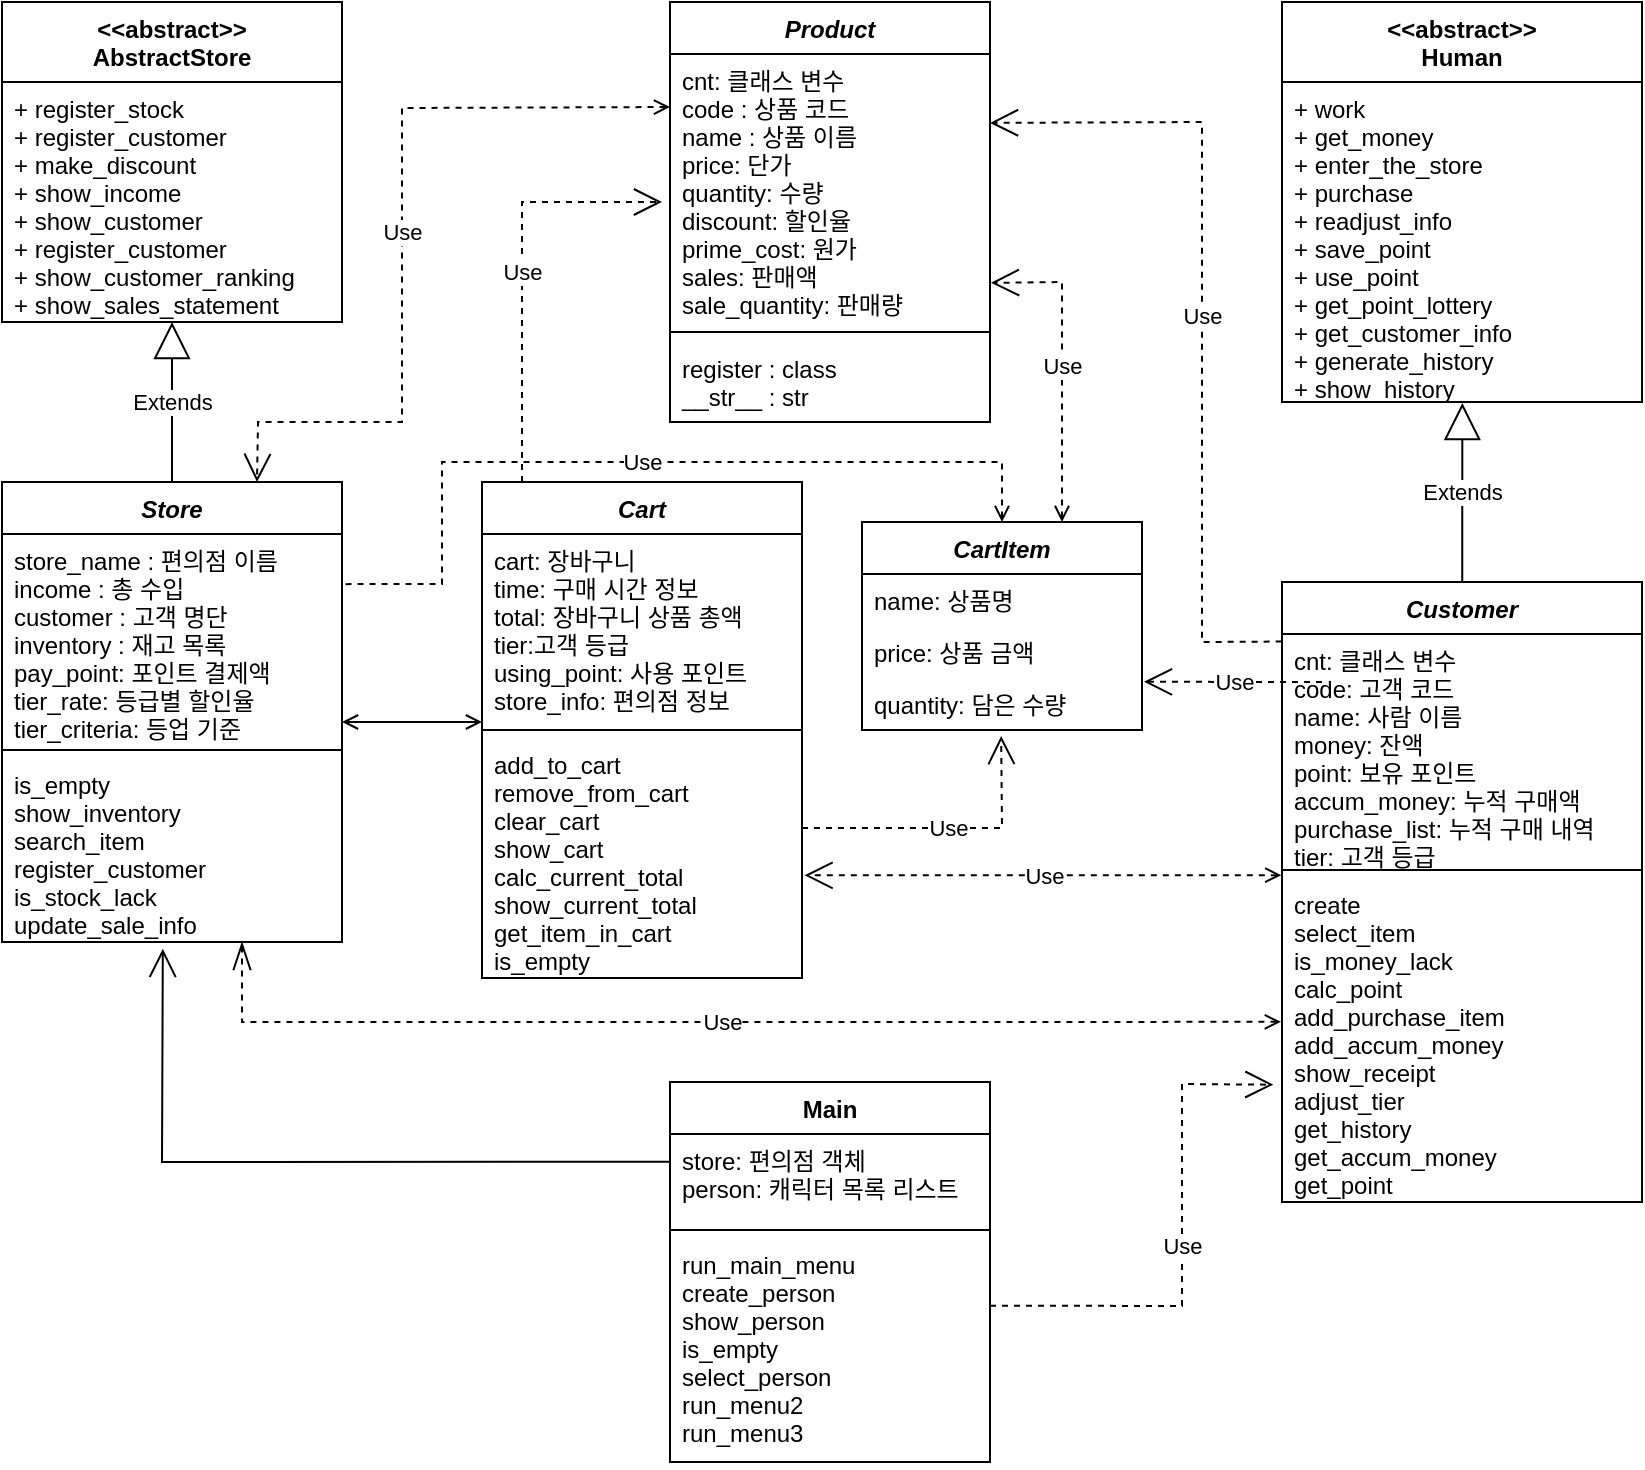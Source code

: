 <mxfile version="18.0.8" type="device"><diagram id="C5RBs43oDa-KdzZeNtuy" name="Page-1"><mxGraphModel dx="1221" dy="644" grid="1" gridSize="10" guides="1" tooltips="1" connect="1" arrows="1" fold="1" page="1" pageScale="1" pageWidth="827" pageHeight="1169" math="0" shadow="0"><root><mxCell id="WIyWlLk6GJQsqaUBKTNV-0"/><mxCell id="WIyWlLk6GJQsqaUBKTNV-1" parent="WIyWlLk6GJQsqaUBKTNV-0"/><mxCell id="zkfFHV4jXpPFQw0GAbJ--13" value="Product&#10;" style="swimlane;fontStyle=3;align=center;verticalAlign=top;childLayout=stackLayout;horizontal=1;startSize=26;horizontalStack=0;resizeParent=1;resizeLast=0;collapsible=1;marginBottom=0;rounded=0;shadow=0;strokeWidth=1;" parent="WIyWlLk6GJQsqaUBKTNV-1" vertex="1"><mxGeometry x="334" y="60" width="160" height="210" as="geometry"><mxRectangle x="310" y="70" width="170" height="26" as="alternateBounds"/></mxGeometry></mxCell><mxCell id="zkfFHV4jXpPFQw0GAbJ--14" value="cnt: 클래스 변수&#10;code : 상품 코드&#10;name : 상품 이름&#10;price: 단가&#10;quantity: 수량&#10;discount: 할인율&#10;prime_cost: 원가&#10;sales: 판매액&#10;sale_quantity: 판매량" style="text;align=left;verticalAlign=top;spacingLeft=4;spacingRight=4;overflow=hidden;rotatable=0;points=[[0,0.5],[1,0.5]];portConstraint=eastwest;" parent="zkfFHV4jXpPFQw0GAbJ--13" vertex="1"><mxGeometry y="26" width="160" height="134" as="geometry"/></mxCell><mxCell id="zkfFHV4jXpPFQw0GAbJ--15" value="" style="line;html=1;strokeWidth=1;align=left;verticalAlign=middle;spacingTop=-1;spacingLeft=3;spacingRight=3;rotatable=0;labelPosition=right;points=[];portConstraint=eastwest;" parent="zkfFHV4jXpPFQw0GAbJ--13" vertex="1"><mxGeometry y="160" width="160" height="10" as="geometry"/></mxCell><mxCell id="6T9M2OvtMOSfj0xz7LyZ-2" value="register : class&#10;__str__ : str" style="text;align=left;verticalAlign=top;spacingLeft=4;spacingRight=4;overflow=hidden;rotatable=0;points=[[0,0.5],[1,0.5]];portConstraint=eastwest;" parent="zkfFHV4jXpPFQw0GAbJ--13" vertex="1"><mxGeometry y="170" width="160" height="40" as="geometry"/></mxCell><mxCell id="prtnlIchYFD5RYVP2SHa-0" value="Store" style="swimlane;fontStyle=3;align=center;verticalAlign=top;childLayout=stackLayout;horizontal=1;startSize=26;horizontalStack=0;resizeParent=1;resizeLast=0;collapsible=1;marginBottom=0;rounded=0;shadow=0;strokeWidth=1;" parent="WIyWlLk6GJQsqaUBKTNV-1" vertex="1"><mxGeometry y="300" width="170" height="230" as="geometry"><mxRectangle x="230" y="140" width="160" height="26" as="alternateBounds"/></mxGeometry></mxCell><mxCell id="prtnlIchYFD5RYVP2SHa-1" value="store_name : 편의점 이름&#10;income : 총 수입&#10;customer : 고객 명단&#10;inventory : 재고 목록&#10;pay_point: 포인트 결제액&#10;tier_rate: 등급별 할인율&#10;tier_criteria: 등업 기준" style="text;align=left;verticalAlign=top;spacingLeft=4;spacingRight=4;overflow=hidden;rotatable=0;points=[[0,0.5],[1,0.5]];portConstraint=eastwest;" parent="prtnlIchYFD5RYVP2SHa-0" vertex="1"><mxGeometry y="26" width="170" height="104" as="geometry"/></mxCell><mxCell id="prtnlIchYFD5RYVP2SHa-4" value="" style="line;html=1;strokeWidth=1;align=left;verticalAlign=middle;spacingTop=-1;spacingLeft=3;spacingRight=3;rotatable=0;labelPosition=right;points=[];portConstraint=eastwest;" parent="prtnlIchYFD5RYVP2SHa-0" vertex="1"><mxGeometry y="130" width="170" height="8" as="geometry"/></mxCell><mxCell id="prtnlIchYFD5RYVP2SHa-5" value="is_empty&#10;show_inventory&#10;search_item &#10;register_customer&#10;is_stock_lack&#10;update_sale_info " style="text;align=left;verticalAlign=top;spacingLeft=4;spacingRight=4;overflow=hidden;rotatable=0;points=[[0,0.5],[1,0.5]];portConstraint=eastwest;" parent="prtnlIchYFD5RYVP2SHa-0" vertex="1"><mxGeometry y="138" width="170" height="92" as="geometry"/></mxCell><mxCell id="prtnlIchYFD5RYVP2SHa-6" value="Main" style="swimlane;fontStyle=1;align=center;verticalAlign=top;childLayout=stackLayout;horizontal=1;startSize=26;horizontalStack=0;resizeParent=1;resizeParentMax=0;resizeLast=0;collapsible=1;marginBottom=0;" parent="WIyWlLk6GJQsqaUBKTNV-1" vertex="1"><mxGeometry x="334" y="600" width="160" height="190" as="geometry"/></mxCell><mxCell id="prtnlIchYFD5RYVP2SHa-7" value="store: 편의점 객체&#10;person: 캐릭터 목록 리스트" style="text;strokeColor=none;fillColor=none;align=left;verticalAlign=top;spacingLeft=4;spacingRight=4;overflow=hidden;rotatable=0;points=[[0,0.5],[1,0.5]];portConstraint=eastwest;" parent="prtnlIchYFD5RYVP2SHa-6" vertex="1"><mxGeometry y="26" width="160" height="44" as="geometry"/></mxCell><mxCell id="prtnlIchYFD5RYVP2SHa-8" value="" style="line;strokeWidth=1;fillColor=none;align=left;verticalAlign=middle;spacingTop=-1;spacingLeft=3;spacingRight=3;rotatable=0;labelPosition=right;points=[];portConstraint=eastwest;" parent="prtnlIchYFD5RYVP2SHa-6" vertex="1"><mxGeometry y="70" width="160" height="8" as="geometry"/></mxCell><mxCell id="prtnlIchYFD5RYVP2SHa-9" value="run_main_menu&#10;create_person&#10;show_person&#10;is_empty&#10;select_person&#10;run_menu2&#10;run_menu3" style="text;strokeColor=none;fillColor=none;align=left;verticalAlign=top;spacingLeft=4;spacingRight=4;overflow=hidden;rotatable=0;points=[[0,0.5],[1,0.5]];portConstraint=eastwest;" parent="prtnlIchYFD5RYVP2SHa-6" vertex="1"><mxGeometry y="78" width="160" height="112" as="geometry"/></mxCell><mxCell id="X9o_1f13eaMJkz-qMUAw-1" value="&lt;&lt;abstract&gt;&gt;&#10;AbstractStore" style="swimlane;fontStyle=1;childLayout=stackLayout;horizontal=1;startSize=40;fillColor=none;horizontalStack=0;resizeParent=1;resizeParentMax=0;resizeLast=0;collapsible=1;marginBottom=0;fontFamily=Helvetica;" parent="WIyWlLk6GJQsqaUBKTNV-1" vertex="1"><mxGeometry y="60" width="170" height="160" as="geometry"/></mxCell><mxCell id="X9o_1f13eaMJkz-qMUAw-2" value="+ register_stock&#10;+ register_customer&#10;+ make_discount&#10;+ show_income&#10;+ show_customer&#10;+ register_customer&#10;+ show_customer_ranking&#10;+ show_sales_statement" style="text;strokeColor=none;fillColor=none;align=left;verticalAlign=top;spacingLeft=4;spacingRight=4;overflow=hidden;rotatable=0;points=[[0,0.5],[1,0.5]];portConstraint=eastwest;" parent="X9o_1f13eaMJkz-qMUAw-1" vertex="1"><mxGeometry y="40" width="170" height="120" as="geometry"/></mxCell><mxCell id="X9o_1f13eaMJkz-qMUAw-0" value="Extends" style="endArrow=block;endSize=16;endFill=0;html=1;rounded=0;exitX=0.5;exitY=0;exitDx=0;exitDy=0;" parent="WIyWlLk6GJQsqaUBKTNV-1" source="prtnlIchYFD5RYVP2SHa-0" target="X9o_1f13eaMJkz-qMUAw-2" edge="1"><mxGeometry width="160" relative="1" as="geometry"><mxPoint x="159.5" y="240" as="sourcePoint"/><mxPoint x="175.51" y="183.536" as="targetPoint"/></mxGeometry></mxCell><mxCell id="X9o_1f13eaMJkz-qMUAw-5" value="&lt;&lt;abstract&gt;&gt;&#10;Human" style="swimlane;fontStyle=1;childLayout=stackLayout;horizontal=1;startSize=40;fillColor=none;horizontalStack=0;resizeParent=1;resizeParentMax=0;resizeLast=0;collapsible=1;marginBottom=0;" parent="WIyWlLk6GJQsqaUBKTNV-1" vertex="1"><mxGeometry x="640" y="60" width="180" height="200" as="geometry"/></mxCell><mxCell id="X9o_1f13eaMJkz-qMUAw-6" value="+ work&#10;+ get_money&#10;+ enter_the_store&#10;+ purchase&#10;+ readjust_info&#10;+ save_point&#10;+ use_point&#10;+ get_point_lottery&#10;+ get_customer_info&#10;+ generate_history&#10;+ show_history" style="text;strokeColor=none;fillColor=none;align=left;verticalAlign=top;spacingLeft=4;spacingRight=4;overflow=hidden;rotatable=0;points=[[0,0.5],[1,0.5]];portConstraint=eastwest;" parent="X9o_1f13eaMJkz-qMUAw-5" vertex="1"><mxGeometry y="40" width="180" height="160" as="geometry"/></mxCell><mxCell id="X9o_1f13eaMJkz-qMUAw-9" value="Extends" style="endArrow=block;endSize=16;endFill=0;html=1;rounded=0;entryX=0.501;entryY=1.003;entryDx=0;entryDy=0;entryPerimeter=0;" parent="WIyWlLk6GJQsqaUBKTNV-1" target="X9o_1f13eaMJkz-qMUAw-6" edge="1" source="zkfFHV4jXpPFQw0GAbJ--0"><mxGeometry width="160" relative="1" as="geometry"><mxPoint x="680" y="320" as="sourcePoint"/><mxPoint x="711" y="200" as="targetPoint"/></mxGeometry></mxCell><mxCell id="X9o_1f13eaMJkz-qMUAw-10" value="" style="endArrow=open;endFill=1;endSize=12;html=1;rounded=0;entryX=0.473;entryY=1.037;entryDx=0;entryDy=0;entryPerimeter=0;exitX=-0.002;exitY=0.315;exitDx=0;exitDy=0;exitPerimeter=0;" parent="WIyWlLk6GJQsqaUBKTNV-1" source="prtnlIchYFD5RYVP2SHa-7" target="prtnlIchYFD5RYVP2SHa-5" edge="1"><mxGeometry width="160" relative="1" as="geometry"><mxPoint x="330" y="648" as="sourcePoint"/><mxPoint x="160" y="430" as="targetPoint"/><Array as="points"><mxPoint x="80" y="640"/></Array></mxGeometry></mxCell><mxCell id="X9o_1f13eaMJkz-qMUAw-11" value="Use" style="endArrow=open;endSize=12;dashed=1;html=1;rounded=0;entryX=0.75;entryY=0;entryDx=0;entryDy=0;exitX=0;exitY=0.25;exitDx=0;exitDy=0;startArrow=open;startFill=0;" parent="WIyWlLk6GJQsqaUBKTNV-1" source="zkfFHV4jXpPFQw0GAbJ--13" target="prtnlIchYFD5RYVP2SHa-0" edge="1"><mxGeometry width="160" relative="1" as="geometry"><mxPoint x="330" y="280" as="sourcePoint"/><mxPoint x="490" y="280" as="targetPoint"/><Array as="points"><mxPoint x="200" y="113"/><mxPoint x="200" y="270"/><mxPoint x="128" y="270"/></Array></mxGeometry></mxCell><mxCell id="X9o_1f13eaMJkz-qMUAw-13" value="Use" style="endArrow=open;endSize=12;dashed=1;html=1;rounded=0;exitX=-0.001;exitY=0.033;exitDx=0;exitDy=0;exitPerimeter=0;entryX=1;entryY=0.257;entryDx=0;entryDy=0;entryPerimeter=0;" parent="WIyWlLk6GJQsqaUBKTNV-1" source="zkfFHV4jXpPFQw0GAbJ--1" target="zkfFHV4jXpPFQw0GAbJ--14" edge="1"><mxGeometry width="160" relative="1" as="geometry"><mxPoint x="330" y="280" as="sourcePoint"/><mxPoint x="500" y="120" as="targetPoint"/><Array as="points"><mxPoint x="600" y="380"/><mxPoint x="600" y="120"/></Array></mxGeometry></mxCell><mxCell id="X9o_1f13eaMJkz-qMUAw-14" value="Use" style="endArrow=open;endSize=12;dashed=1;html=1;rounded=0;exitX=-0.002;exitY=0.825;exitDx=0;exitDy=0;entryX=1.008;entryY=0.572;entryDx=0;entryDy=0;exitPerimeter=0;entryPerimeter=0;endFill=0;startArrow=open;startFill=0;" parent="WIyWlLk6GJQsqaUBKTNV-1" source="zkfFHV4jXpPFQw0GAbJ--4" edge="1" target="uXKLe2gCRlUiqHhGGjap-7"><mxGeometry width="160" relative="1" as="geometry"><mxPoint x="540" y="315" as="sourcePoint"/><mxPoint x="220" y="315.0" as="targetPoint"/></mxGeometry></mxCell><mxCell id="X9o_1f13eaMJkz-qMUAw-15" value="Use" style="endArrow=open;endSize=12;dashed=1;html=1;rounded=0;exitX=1;exitY=0.302;exitDx=0;exitDy=0;exitPerimeter=0;entryX=-0.024;entryY=0.638;entryDx=0;entryDy=0;entryPerimeter=0;" parent="WIyWlLk6GJQsqaUBKTNV-1" source="prtnlIchYFD5RYVP2SHa-9" target="zkfFHV4jXpPFQw0GAbJ--5" edge="1"><mxGeometry width="160" relative="1" as="geometry"><mxPoint x="330" y="280" as="sourcePoint"/><mxPoint x="630" y="600" as="targetPoint"/><Array as="points"><mxPoint x="590" y="712"/><mxPoint x="590" y="601"/></Array></mxGeometry></mxCell><mxCell id="zkfFHV4jXpPFQw0GAbJ--0" value="Customer" style="swimlane;fontStyle=3;align=center;verticalAlign=top;childLayout=stackLayout;horizontal=1;startSize=26;horizontalStack=0;resizeParent=1;resizeLast=0;collapsible=1;marginBottom=0;rounded=0;shadow=0;strokeWidth=1;" parent="WIyWlLk6GJQsqaUBKTNV-1" vertex="1"><mxGeometry x="640" y="350" width="180" height="310" as="geometry"><mxRectangle x="230" y="140" width="160" height="26" as="alternateBounds"/></mxGeometry></mxCell><mxCell id="zkfFHV4jXpPFQw0GAbJ--1" value="cnt: 클래스 변수&#10;code: 고객 코드&#10;name: 사람 이름&#10;money: 잔액&#10;point: 보유 포인트&#10;accum_money: 누적 구매액&#10;purchase_list: 누적 구매 내역&#10;tier: 고객 등급" style="text;align=left;verticalAlign=top;spacingLeft=4;spacingRight=4;overflow=hidden;rotatable=0;points=[[0,0.5],[1,0.5]];portConstraint=eastwest;" parent="zkfFHV4jXpPFQw0GAbJ--0" vertex="1"><mxGeometry y="26" width="180" height="114" as="geometry"/></mxCell><mxCell id="zkfFHV4jXpPFQw0GAbJ--4" value="" style="line;html=1;strokeWidth=1;align=left;verticalAlign=middle;spacingTop=-1;spacingLeft=3;spacingRight=3;rotatable=0;labelPosition=right;points=[];portConstraint=eastwest;" parent="zkfFHV4jXpPFQw0GAbJ--0" vertex="1"><mxGeometry y="140" width="180" height="8" as="geometry"/></mxCell><mxCell id="zkfFHV4jXpPFQw0GAbJ--5" value="create&#10;select_item&#10;is_money_lack&#10;calc_point &#10;add_purchase_item&#10;add_accum_money&#10;show_receipt        &#10;adjust_tier&#10;get_history        &#10;get_accum_money        &#10;get_point" style="text;align=left;verticalAlign=top;spacingLeft=4;spacingRight=4;overflow=hidden;rotatable=0;points=[[0,0.5],[1,0.5]];portConstraint=eastwest;" parent="zkfFHV4jXpPFQw0GAbJ--0" vertex="1"><mxGeometry y="148" width="180" height="162" as="geometry"/></mxCell><mxCell id="uXKLe2gCRlUiqHhGGjap-4" value="Cart" style="swimlane;fontStyle=3;align=center;verticalAlign=top;childLayout=stackLayout;horizontal=1;startSize=26;horizontalStack=0;resizeParent=1;resizeParentMax=0;resizeLast=0;collapsible=1;marginBottom=0;" vertex="1" parent="WIyWlLk6GJQsqaUBKTNV-1"><mxGeometry x="240" y="300" width="160" height="248" as="geometry"/></mxCell><mxCell id="uXKLe2gCRlUiqHhGGjap-5" value="cart: 장바구니&#10;time: 구매 시간 정보&#10;total: 장바구니 상품 총액&#10;tier:고객 등급&#10;using_point: 사용 포인트&#10;store_info: 편의점 정보" style="text;strokeColor=none;fillColor=none;align=left;verticalAlign=top;spacingLeft=4;spacingRight=4;overflow=hidden;rotatable=0;points=[[0,0.5],[1,0.5]];portConstraint=eastwest;" vertex="1" parent="uXKLe2gCRlUiqHhGGjap-4"><mxGeometry y="26" width="160" height="94" as="geometry"/></mxCell><mxCell id="uXKLe2gCRlUiqHhGGjap-6" value="" style="line;strokeWidth=1;fillColor=none;align=left;verticalAlign=middle;spacingTop=-1;spacingLeft=3;spacingRight=3;rotatable=0;labelPosition=right;points=[];portConstraint=eastwest;" vertex="1" parent="uXKLe2gCRlUiqHhGGjap-4"><mxGeometry y="120" width="160" height="8" as="geometry"/></mxCell><mxCell id="uXKLe2gCRlUiqHhGGjap-7" value="add_to_cart&#10;remove_from_cart&#10;clear_cart&#10;show_cart&#10;calc_current_total&#10;show_current_total&#10;get_item_in_cart&#10;is_empty" style="text;strokeColor=none;fillColor=none;align=left;verticalAlign=top;spacingLeft=4;spacingRight=4;overflow=hidden;rotatable=0;points=[[0,0.5],[1,0.5]];portConstraint=eastwest;" vertex="1" parent="uXKLe2gCRlUiqHhGGjap-4"><mxGeometry y="128" width="160" height="120" as="geometry"/></mxCell><mxCell id="uXKLe2gCRlUiqHhGGjap-8" value="CartItem" style="swimlane;fontStyle=3;childLayout=stackLayout;horizontal=1;startSize=26;fillColor=none;horizontalStack=0;resizeParent=1;resizeParentMax=0;resizeLast=0;collapsible=1;marginBottom=0;" vertex="1" parent="WIyWlLk6GJQsqaUBKTNV-1"><mxGeometry x="430" y="320" width="140" height="104" as="geometry"/></mxCell><mxCell id="uXKLe2gCRlUiqHhGGjap-9" value="name: 상품명" style="text;strokeColor=none;fillColor=none;align=left;verticalAlign=top;spacingLeft=4;spacingRight=4;overflow=hidden;rotatable=0;points=[[0,0.5],[1,0.5]];portConstraint=eastwest;" vertex="1" parent="uXKLe2gCRlUiqHhGGjap-8"><mxGeometry y="26" width="140" height="26" as="geometry"/></mxCell><mxCell id="uXKLe2gCRlUiqHhGGjap-10" value="price: 상품 금액" style="text;strokeColor=none;fillColor=none;align=left;verticalAlign=top;spacingLeft=4;spacingRight=4;overflow=hidden;rotatable=0;points=[[0,0.5],[1,0.5]];portConstraint=eastwest;" vertex="1" parent="uXKLe2gCRlUiqHhGGjap-8"><mxGeometry y="52" width="140" height="26" as="geometry"/></mxCell><mxCell id="uXKLe2gCRlUiqHhGGjap-11" value="quantity: 담은 수량" style="text;strokeColor=none;fillColor=none;align=left;verticalAlign=top;spacingLeft=4;spacingRight=4;overflow=hidden;rotatable=0;points=[[0,0.5],[1,0.5]];portConstraint=eastwest;" vertex="1" parent="uXKLe2gCRlUiqHhGGjap-8"><mxGeometry y="78" width="140" height="26" as="geometry"/></mxCell><mxCell id="uXKLe2gCRlUiqHhGGjap-12" value="Use" style="endArrow=openThin;endSize=12;dashed=1;html=1;rounded=0;exitX=-0.003;exitY=0.444;exitDx=0;exitDy=0;exitPerimeter=0;startArrow=open;startFill=0;targetPerimeterSpacing=12;sourcePerimeterSpacing=6;endFill=0;" edge="1" parent="WIyWlLk6GJQsqaUBKTNV-1" source="zkfFHV4jXpPFQw0GAbJ--5"><mxGeometry width="160" relative="1" as="geometry"><mxPoint x="660.0" y="570" as="sourcePoint"/><mxPoint x="120" y="530" as="targetPoint"/><Array as="points"><mxPoint x="120" y="570"/></Array></mxGeometry></mxCell><mxCell id="uXKLe2gCRlUiqHhGGjap-18" value="" style="endArrow=open;startArrow=open;endFill=0;startFill=0;html=1;rounded=0;" edge="1" parent="WIyWlLk6GJQsqaUBKTNV-1"><mxGeometry width="160" relative="1" as="geometry"><mxPoint x="170" y="420" as="sourcePoint"/><mxPoint x="240" y="420" as="targetPoint"/></mxGeometry></mxCell><mxCell id="uXKLe2gCRlUiqHhGGjap-19" value="Use" style="endArrow=open;endSize=12;dashed=1;html=1;rounded=0;exitX=-0.02;exitY=0.335;exitDx=0;exitDy=0;entryX=1.007;entryY=0.073;entryDx=0;entryDy=0;exitPerimeter=0;entryPerimeter=0;" edge="1" parent="WIyWlLk6GJQsqaUBKTNV-1" target="uXKLe2gCRlUiqHhGGjap-11"><mxGeometry width="160" relative="1" as="geometry"><mxPoint x="660.0" y="400.0" as="sourcePoint"/><mxPoint x="404.08" y="456.77" as="targetPoint"/></mxGeometry></mxCell><mxCell id="uXKLe2gCRlUiqHhGGjap-21" value="Use" style="endArrow=open;endSize=12;dashed=1;html=1;rounded=0;entryX=0.497;entryY=1.115;entryDx=0;entryDy=0;entryPerimeter=0;" edge="1" parent="WIyWlLk6GJQsqaUBKTNV-1" target="uXKLe2gCRlUiqHhGGjap-11"><mxGeometry width="160" relative="1" as="geometry"><mxPoint x="400" y="473" as="sourcePoint"/><mxPoint x="520" y="460" as="targetPoint"/><Array as="points"><mxPoint x="500" y="473"/></Array></mxGeometry></mxCell><mxCell id="uXKLe2gCRlUiqHhGGjap-23" value="Use" style="endArrow=none;endSize=12;dashed=1;html=1;rounded=0;exitX=0.5;exitY=0;exitDx=0;exitDy=0;entryX=1;entryY=0.241;entryDx=0;entryDy=0;entryPerimeter=0;endFill=0;startArrow=open;startFill=0;" edge="1" parent="WIyWlLk6GJQsqaUBKTNV-1" source="uXKLe2gCRlUiqHhGGjap-8" target="prtnlIchYFD5RYVP2SHa-1"><mxGeometry width="160" relative="1" as="geometry"><mxPoint x="494" y="420" as="sourcePoint"/><mxPoint x="190" y="390" as="targetPoint"/><Array as="points"><mxPoint x="500" y="290"/><mxPoint x="220" y="290"/><mxPoint x="220" y="351"/></Array></mxGeometry></mxCell><mxCell id="uXKLe2gCRlUiqHhGGjap-24" value="Use" style="endArrow=open;endSize=12;dashed=1;html=1;rounded=0;exitX=-0.011;exitY=0.84;exitDx=0;exitDy=0;exitPerimeter=0;" edge="1" parent="WIyWlLk6GJQsqaUBKTNV-1"><mxGeometry width="160" relative="1" as="geometry"><mxPoint x="260" y="300" as="sourcePoint"/><mxPoint x="330" y="160" as="targetPoint"/><Array as="points"><mxPoint x="260" y="280"/><mxPoint x="260" y="160"/></Array></mxGeometry></mxCell><mxCell id="uXKLe2gCRlUiqHhGGjap-25" value="Use" style="endArrow=open;endSize=12;dashed=1;html=1;rounded=0;entryX=1.003;entryY=0.854;entryDx=0;entryDy=0;entryPerimeter=0;startArrow=open;startFill=0;endFill=0;targetPerimeterSpacing=12;sourcePerimeterSpacing=6;" edge="1" parent="WIyWlLk6GJQsqaUBKTNV-1" target="zkfFHV4jXpPFQw0GAbJ--14"><mxGeometry width="160" relative="1" as="geometry"><mxPoint x="530" y="320" as="sourcePoint"/><mxPoint x="629.58" y="273.99" as="targetPoint"/><Array as="points"><mxPoint x="530" y="200"/></Array></mxGeometry></mxCell></root></mxGraphModel></diagram></mxfile>